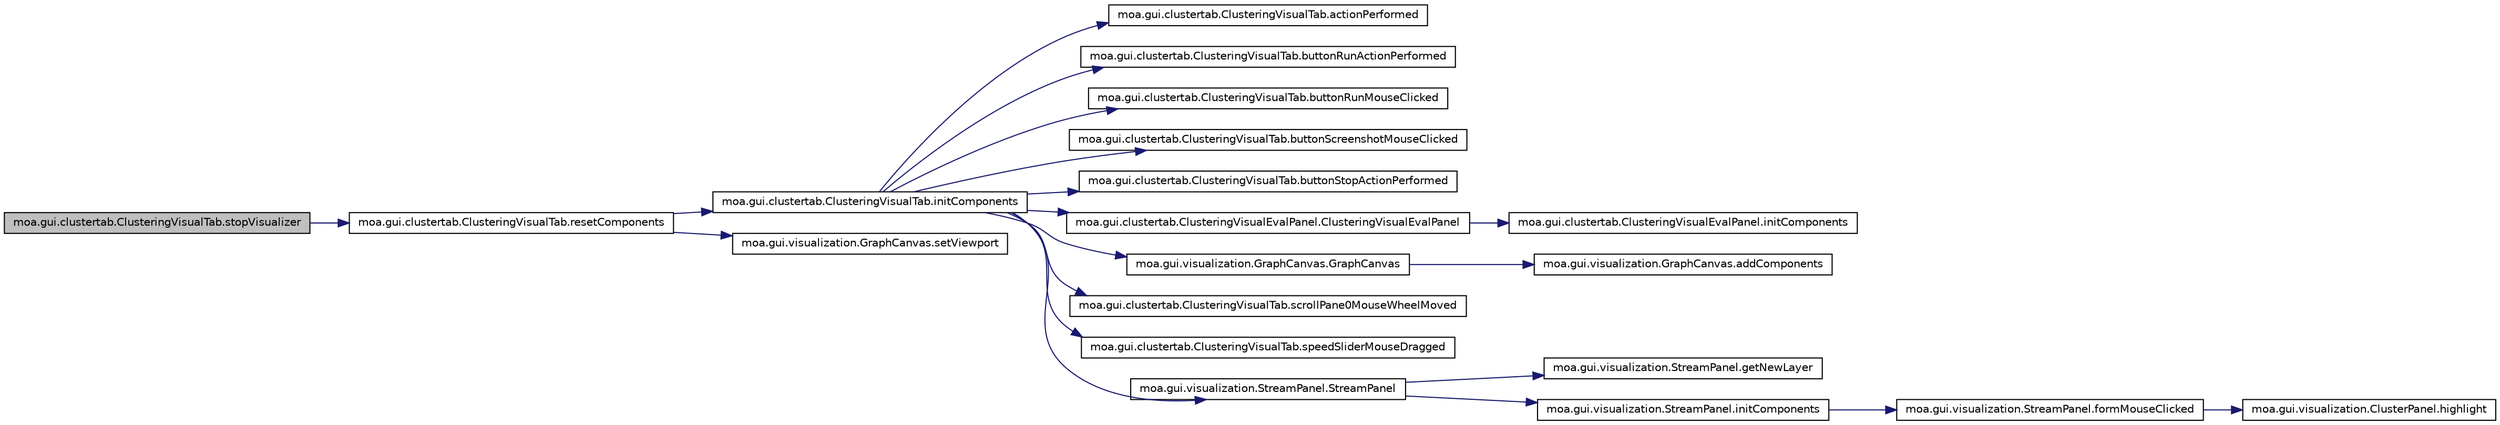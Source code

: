 digraph G
{
  edge [fontname="Helvetica",fontsize="10",labelfontname="Helvetica",labelfontsize="10"];
  node [fontname="Helvetica",fontsize="10",shape=record];
  rankdir=LR;
  Node1 [label="moa.gui.clustertab.ClusteringVisualTab.stopVisualizer",height=0.2,width=0.4,color="black", fillcolor="grey75", style="filled" fontcolor="black"];
  Node1 -> Node2 [color="midnightblue",fontsize="10",style="solid",fontname="Helvetica"];
  Node2 [label="moa.gui.clustertab.ClusteringVisualTab.resetComponents",height=0.2,width=0.4,color="black", fillcolor="white", style="filled",URL="$classmoa_1_1gui_1_1clustertab_1_1ClusteringVisualTab.html#aedb3299d911a3cb3d134cfed11a7f2a3"];
  Node2 -> Node3 [color="midnightblue",fontsize="10",style="solid",fontname="Helvetica"];
  Node3 [label="moa.gui.clustertab.ClusteringVisualTab.initComponents",height=0.2,width=0.4,color="black", fillcolor="white", style="filled",URL="$classmoa_1_1gui_1_1clustertab_1_1ClusteringVisualTab.html#a0876000ed024e6497a95f04340fae7a0",tooltip="This method is called from within the constructor to initialize the form."];
  Node3 -> Node4 [color="midnightblue",fontsize="10",style="solid",fontname="Helvetica"];
  Node4 [label="moa.gui.clustertab.ClusteringVisualTab.actionPerformed",height=0.2,width=0.4,color="black", fillcolor="white", style="filled",URL="$classmoa_1_1gui_1_1clustertab_1_1ClusteringVisualTab.html#a62142a04029b1aae84e1214d4b9665e4"];
  Node3 -> Node5 [color="midnightblue",fontsize="10",style="solid",fontname="Helvetica"];
  Node5 [label="moa.gui.clustertab.ClusteringVisualTab.buttonRunActionPerformed",height=0.2,width=0.4,color="black", fillcolor="white", style="filled",URL="$classmoa_1_1gui_1_1clustertab_1_1ClusteringVisualTab.html#ac0800422a2836d12b5d508ebb9a4f540"];
  Node3 -> Node6 [color="midnightblue",fontsize="10",style="solid",fontname="Helvetica"];
  Node6 [label="moa.gui.clustertab.ClusteringVisualTab.buttonRunMouseClicked",height=0.2,width=0.4,color="black", fillcolor="white", style="filled",URL="$classmoa_1_1gui_1_1clustertab_1_1ClusteringVisualTab.html#a776972d60a5df09f433a9ea157941532"];
  Node3 -> Node7 [color="midnightblue",fontsize="10",style="solid",fontname="Helvetica"];
  Node7 [label="moa.gui.clustertab.ClusteringVisualTab.buttonScreenshotMouseClicked",height=0.2,width=0.4,color="black", fillcolor="white", style="filled",URL="$classmoa_1_1gui_1_1clustertab_1_1ClusteringVisualTab.html#acb2e2d6370face5198bc9814eca9bd98"];
  Node3 -> Node8 [color="midnightblue",fontsize="10",style="solid",fontname="Helvetica"];
  Node8 [label="moa.gui.clustertab.ClusteringVisualTab.buttonStopActionPerformed",height=0.2,width=0.4,color="black", fillcolor="white", style="filled",URL="$classmoa_1_1gui_1_1clustertab_1_1ClusteringVisualTab.html#a90302212edbf2d058c2a5f5cf8387a80"];
  Node3 -> Node9 [color="midnightblue",fontsize="10",style="solid",fontname="Helvetica"];
  Node9 [label="moa.gui.clustertab.ClusteringVisualEvalPanel.ClusteringVisualEvalPanel",height=0.2,width=0.4,color="black", fillcolor="white", style="filled",URL="$classmoa_1_1gui_1_1clustertab_1_1ClusteringVisualEvalPanel.html#a96c7a3a77db86165c61ecdd5bffa0089",tooltip="Creates new form ClusteringEvalPanel."];
  Node9 -> Node10 [color="midnightblue",fontsize="10",style="solid",fontname="Helvetica"];
  Node10 [label="moa.gui.clustertab.ClusteringVisualEvalPanel.initComponents",height=0.2,width=0.4,color="black", fillcolor="white", style="filled",URL="$classmoa_1_1gui_1_1clustertab_1_1ClusteringVisualEvalPanel.html#aaf96ff302a3cff5bd91eef967798efb0",tooltip="This method is called from within the constructor to initialize the form."];
  Node3 -> Node11 [color="midnightblue",fontsize="10",style="solid",fontname="Helvetica"];
  Node11 [label="moa.gui.visualization.GraphCanvas.GraphCanvas",height=0.2,width=0.4,color="black", fillcolor="white", style="filled",URL="$classmoa_1_1gui_1_1visualization_1_1GraphCanvas.html#ad8e425bc054b5e869530878f0fab905d",tooltip="Creates new form GraphCanvas."];
  Node11 -> Node12 [color="midnightblue",fontsize="10",style="solid",fontname="Helvetica"];
  Node12 [label="moa.gui.visualization.GraphCanvas.addComponents",height=0.2,width=0.4,color="black", fillcolor="white", style="filled",URL="$classmoa_1_1gui_1_1visualization_1_1GraphCanvas.html#a50e5e95fc6607654a7a170586fd37c68"];
  Node3 -> Node13 [color="midnightblue",fontsize="10",style="solid",fontname="Helvetica"];
  Node13 [label="moa.gui.clustertab.ClusteringVisualTab.scrollPane0MouseWheelMoved",height=0.2,width=0.4,color="black", fillcolor="white", style="filled",URL="$classmoa_1_1gui_1_1clustertab_1_1ClusteringVisualTab.html#a62f270310314d6d135eb913b32303809"];
  Node3 -> Node14 [color="midnightblue",fontsize="10",style="solid",fontname="Helvetica"];
  Node14 [label="moa.gui.clustertab.ClusteringVisualTab.speedSliderMouseDragged",height=0.2,width=0.4,color="black", fillcolor="white", style="filled",URL="$classmoa_1_1gui_1_1clustertab_1_1ClusteringVisualTab.html#a1ae6f0b1c989e0481019e4950ae4da27"];
  Node3 -> Node15 [color="midnightblue",fontsize="10",style="solid",fontname="Helvetica"];
  Node15 [label="moa.gui.visualization.StreamPanel.StreamPanel",height=0.2,width=0.4,color="black", fillcolor="white", style="filled",URL="$classmoa_1_1gui_1_1visualization_1_1StreamPanel.html#ab19de53e7131de2fb10727991bf2253a",tooltip="Creates new form StreamPanel."];
  Node15 -> Node16 [color="midnightblue",fontsize="10",style="solid",fontname="Helvetica"];
  Node16 [label="moa.gui.visualization.StreamPanel.getNewLayer",height=0.2,width=0.4,color="black", fillcolor="white", style="filled",URL="$classmoa_1_1gui_1_1visualization_1_1StreamPanel.html#a0987f67fd23dc1d6c927a4ef05d665a3"];
  Node15 -> Node17 [color="midnightblue",fontsize="10",style="solid",fontname="Helvetica"];
  Node17 [label="moa.gui.visualization.StreamPanel.initComponents",height=0.2,width=0.4,color="black", fillcolor="white", style="filled",URL="$classmoa_1_1gui_1_1visualization_1_1StreamPanel.html#a5cdd7554f42310b944bfc7f7aedf088b",tooltip="This method is called from within the constructor to initialize the form."];
  Node17 -> Node18 [color="midnightblue",fontsize="10",style="solid",fontname="Helvetica"];
  Node18 [label="moa.gui.visualization.StreamPanel.formMouseClicked",height=0.2,width=0.4,color="black", fillcolor="white", style="filled",URL="$classmoa_1_1gui_1_1visualization_1_1StreamPanel.html#aecf5c284782620e70bcba30c0b6979aa"];
  Node18 -> Node19 [color="midnightblue",fontsize="10",style="solid",fontname="Helvetica"];
  Node19 [label="moa.gui.visualization.ClusterPanel.highlight",height=0.2,width=0.4,color="black", fillcolor="white", style="filled",URL="$classmoa_1_1gui_1_1visualization_1_1ClusterPanel.html#a320952830575ea3d03250c3e194ce443"];
  Node2 -> Node20 [color="midnightblue",fontsize="10",style="solid",fontname="Helvetica"];
  Node20 [label="moa.gui.visualization.GraphCanvas.setViewport",height=0.2,width=0.4,color="black", fillcolor="white", style="filled",URL="$classmoa_1_1gui_1_1visualization_1_1GraphCanvas.html#aa41a56513e7ef3ddcb855ad89ac3e871"];
}
